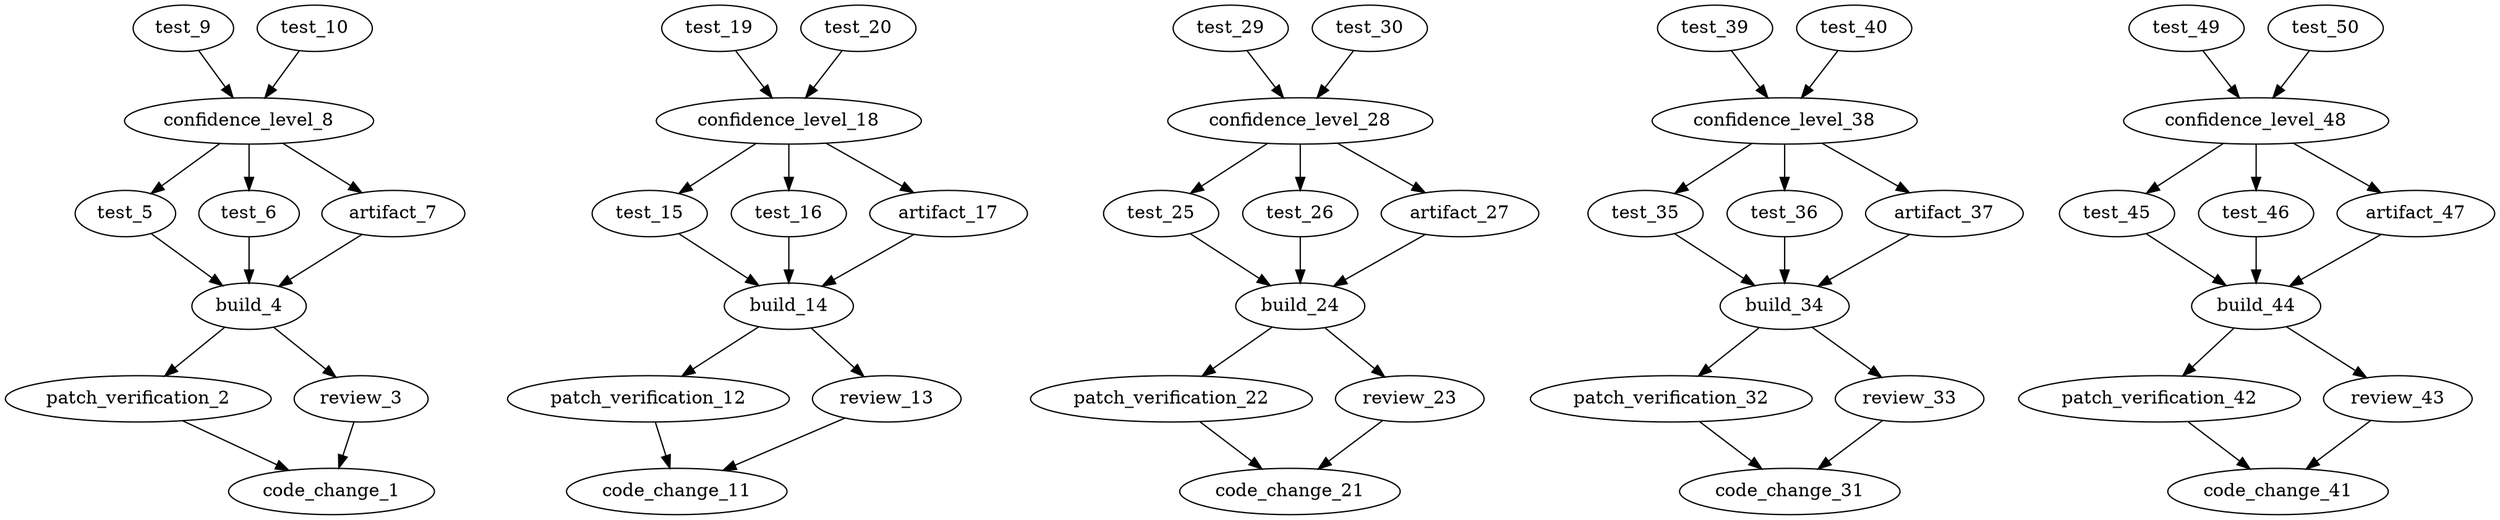 strict digraph {
  code_change_1 [time=0,type=code_change]
  patch_verification_2 [time=1,type=patch_verification]
  review_3 [time=2,type=review]
  build_4 [time=3,type=build]
  test_5 [time=4,type=test]
  test_6 [time=5,type=test]
  artifact_7 [time=6,type=artifact]
  confidence_level_8 [time=7,type=confidence_level]
  test_9 [time=8,type=test]
  test_10 [time=9,type=test]
  code_change_11 [time=10,type=code_change]
  patch_verification_12 [time=11,type=patch_verification]
  review_13 [time=12,type=review]
  build_14 [time=13,type=build]
  test_15 [time=14,type=test]
  test_16 [time=15,type=test]
  artifact_17 [time=16,type=artifact]
  confidence_level_18 [time=17,type=confidence_level]
  test_19 [time=18,type=test]
  test_20 [time=19,type=test]
  code_change_21 [time=20,type=code_change]
  patch_verification_22 [time=21,type=patch_verification]
  review_23 [time=22,type=review]
  build_24 [time=23,type=build]
  test_25 [time=24,type=test]
  test_26 [time=25,type=test]
  artifact_27 [time=26,type=artifact]
  confidence_level_28 [time=27,type=confidence_level]
  test_29 [time=28,type=test]
  test_30 [time=29,type=test]
  code_change_31 [time=30,type=code_change]
  patch_verification_32 [time=31,type=patch_verification]
  review_33 [time=32,type=review]
  build_34 [time=33,type=build]
  test_35 [time=34,type=test]
  test_36 [time=35,type=test]
  artifact_37 [time=36,type=artifact]
  confidence_level_38 [time=37,type=confidence_level]
  test_39 [time=38,type=test]
  test_40 [time=39,type=test]
  code_change_41 [time=40,type=code_change]
  patch_verification_42 [time=41,type=patch_verification]
  review_43 [time=42,type=review]
  build_44 [time=43,type=build]
  test_45 [time=44,type=test]
  test_46 [time=45,type=test]
  artifact_47 [time=46,type=artifact]
  confidence_level_48 [time=47,type=confidence_level]
  test_49 [time=48,type=test]
  test_50 [time=49,type=test]
  patch_verification_2 -> code_change_1
  review_3 -> code_change_1
  build_4 -> patch_verification_2
  build_4 -> review_3
  test_5 -> build_4
  test_6 -> build_4
  artifact_7 -> build_4
  confidence_level_8 -> test_5
  confidence_level_8 -> test_6
  confidence_level_8 -> artifact_7
  test_9 -> confidence_level_8
  test_10 -> confidence_level_8
  patch_verification_12 -> code_change_11
  review_13 -> code_change_11
  build_14 -> patch_verification_12
  build_14 -> review_13
  test_15 -> build_14
  test_16 -> build_14
  artifact_17 -> build_14
  confidence_level_18 -> test_15
  confidence_level_18 -> test_16
  confidence_level_18 -> artifact_17
  test_19 -> confidence_level_18
  test_20 -> confidence_level_18
  patch_verification_22 -> code_change_21
  review_23 -> code_change_21
  build_24 -> patch_verification_22
  build_24 -> review_23
  test_25 -> build_24
  test_26 -> build_24
  artifact_27 -> build_24
  confidence_level_28 -> test_25
  confidence_level_28 -> test_26
  confidence_level_28 -> artifact_27
  test_29 -> confidence_level_28
  test_30 -> confidence_level_28
  patch_verification_32 -> code_change_31
  review_33 -> code_change_31
  build_34 -> patch_verification_32
  build_34 -> review_33
  test_35 -> build_34
  test_36 -> build_34
  artifact_37 -> build_34
  confidence_level_38 -> test_35
  confidence_level_38 -> test_36
  confidence_level_38 -> artifact_37
  test_39 -> confidence_level_38
  test_40 -> confidence_level_38
  patch_verification_42 -> code_change_41
  review_43 -> code_change_41
  build_44 -> patch_verification_42
  build_44 -> review_43
  test_45 -> build_44
  test_46 -> build_44
  artifact_47 -> build_44
  confidence_level_48 -> test_45
  confidence_level_48 -> test_46
  confidence_level_48 -> artifact_47
  test_49 -> confidence_level_48
  test_50 -> confidence_level_48
}
